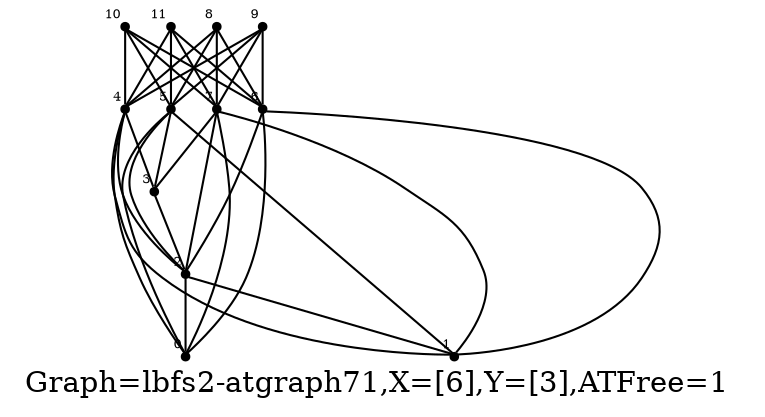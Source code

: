/* Created by igraph 0.8.0-pre+0200568 */
graph {
  graph [
    label="Graph=lbfs2-atgraph71,X=[6],Y=[3],ATFree=1 "
    labelloc=bottom
  ];
  0 [
    pos="2.000000,6.000000!"
    shape=point
    fontsize=6
    xlabel=0
  ];
  1 [
    pos="1.900000,5.000000!"
    shape=point
    fontsize=6
    xlabel=1
  ];
  2 [
    pos="0.900000,4.000000!"
    shape=point
    fontsize=6
    xlabel=2
  ];
  3 [
    pos="0.000000,3.000000!"
    shape=point
    fontsize=6
    xlabel=3
  ];
  4 [
    pos="1.000000,3.000000!"
    shape=point
    fontsize=6
    xlabel=4
  ];
  5 [
    pos="0.900000,2.000000!"
    shape=point
    fontsize=6
    xlabel=5
  ];
  6 [
    pos="2.000000,0.000000!"
    shape=point
    fontsize=6
    xlabel=6
  ];
  7 [
    pos="1.000000,1.000000!"
    shape=point
    fontsize=6
    xlabel=7
  ];
  8 [
    pos="2.000000,4.000000!"
    shape=point
    fontsize=6
    xlabel=8
  ];
  9 [
    pos="1.900000,3.000000!"
    shape=point
    fontsize=6
    xlabel=9
  ];
  10 [
    pos="2.000000,2.000000!"
    shape=point
    fontsize=6
    xlabel=10
  ];
  11 [
    pos="1.900000,1.000000!"
    shape=point
    fontsize=6
    xlabel=11
  ];

  2 -- 0;
  4 -- 0;
  5 -- 0;
  6 -- 0;
  7 -- 0;
  2 -- 1;
  4 -- 1;
  5 -- 1;
  6 -- 1;
  7 -- 1;
  3 -- 2;
  4 -- 2;
  5 -- 2;
  6 -- 2;
  7 -- 2;
  4 -- 3;
  5 -- 3;
  7 -- 3;
  8 -- 4;
  9 -- 4;
  10 -- 4;
  11 -- 4;
  8 -- 5;
  9 -- 5;
  10 -- 5;
  11 -- 5;
  8 -- 6;
  9 -- 6;
  10 -- 6;
  11 -- 6;
  8 -- 7;
  9 -- 7;
  10 -- 7;
  11 -- 7;
}

